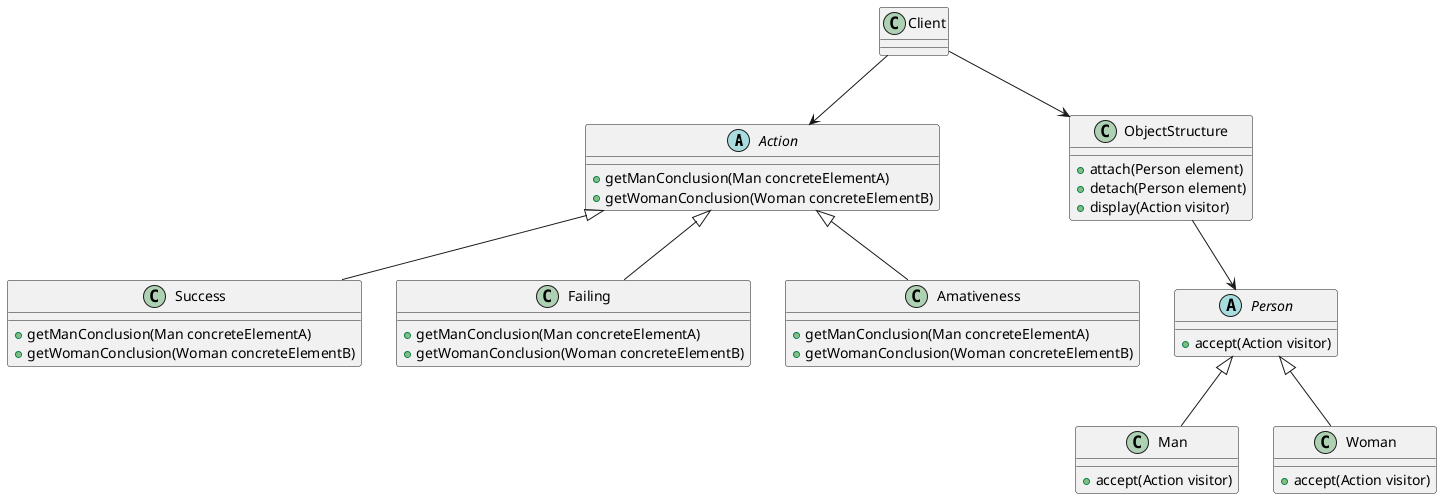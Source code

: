 @startuml design

abstract Action{
    + getManConclusion(Man concreteElementA)
    + getWomanConclusion(Woman concreteElementB)
}

Client --> Action

class Success extends Action{
    + getManConclusion(Man concreteElementA)
    + getWomanConclusion(Woman concreteElementB)
}

class Failing extends Action{
    + getManConclusion(Man concreteElementA)
    + getWomanConclusion(Woman concreteElementB)
}

class Amativeness extends Action{
    + getManConclusion(Man concreteElementA)
    + getWomanConclusion(Woman concreteElementB)
}

class ObjectStructure {
    + attach(Person element)
    + detach(Person element)
    + display(Action visitor)
}

Client --> ObjectStructure

abstract Person{
    + accept(Action visitor)
}

ObjectStructure --> Person

class Man extends Person{
    + accept(Action visitor)
}

class Woman extends Person{
    + accept(Action visitor)
}

@enduml
